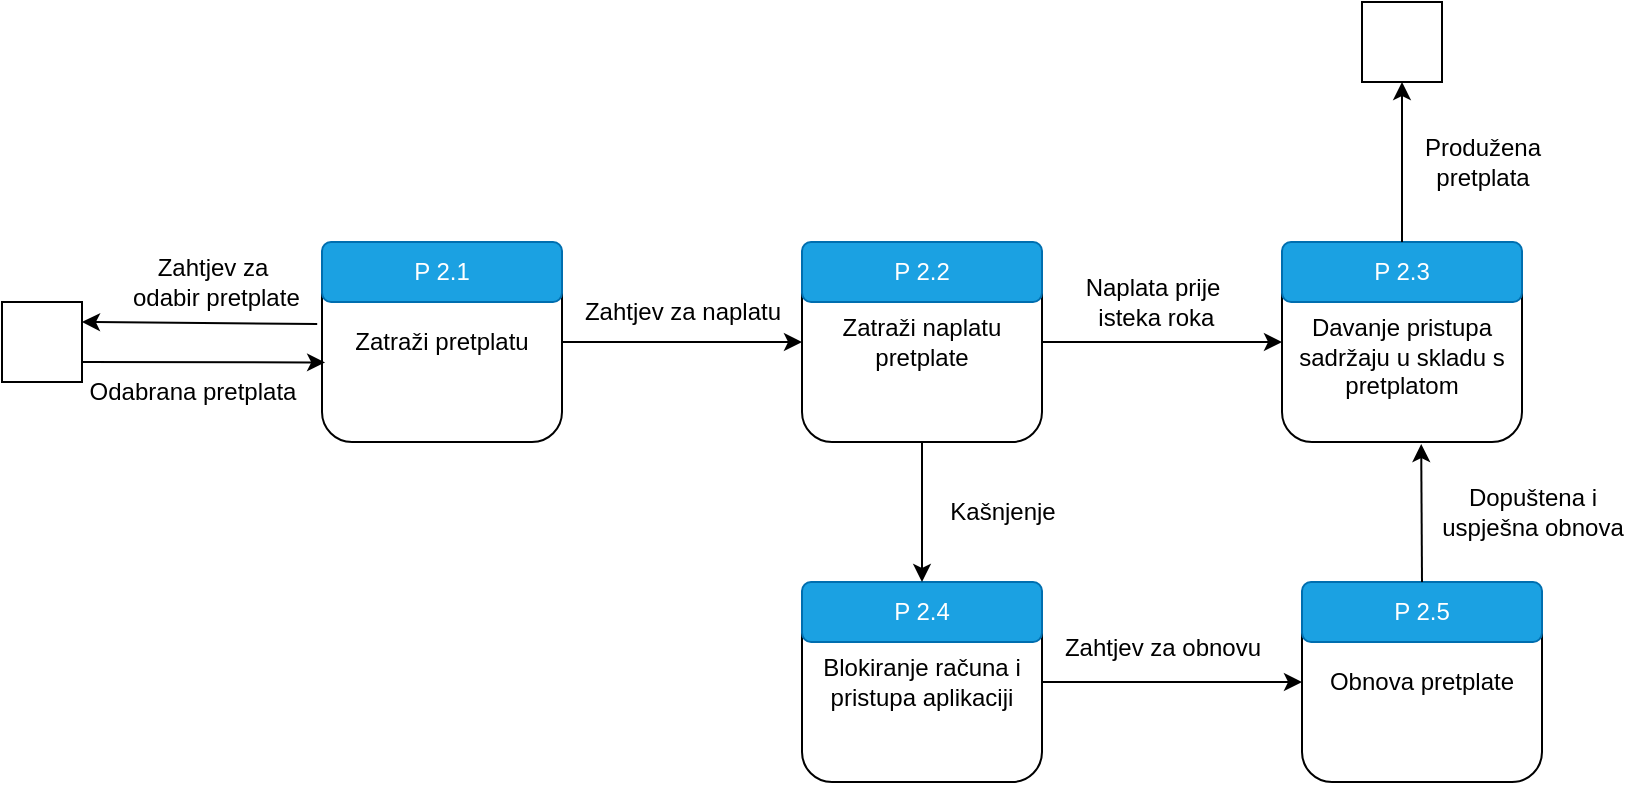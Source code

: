 <mxfile version="21.6.8" type="google">
  <diagram name="Page-1" id="jcsfvS0df8hI-x60VDg-">
    <mxGraphModel grid="1" page="1" gridSize="10" guides="1" tooltips="1" connect="1" arrows="1" fold="1" pageScale="1" pageWidth="827" pageHeight="1169" math="0" shadow="0">
      <root>
        <mxCell id="0" />
        <mxCell id="1" parent="0" />
        <mxCell id="tl7a3gq7mXf6yhrT7CLf-1" value="Zatraži pretplatu" style="rounded=1;whiteSpace=wrap;html=1;" vertex="1" parent="1">
          <mxGeometry x="190" y="260" width="120" height="100" as="geometry" />
        </mxCell>
        <mxCell id="tl7a3gq7mXf6yhrT7CLf-2" value="" style="rounded=0;whiteSpace=wrap;html=1;" vertex="1" parent="1">
          <mxGeometry x="30" y="290" width="40" height="40" as="geometry" />
        </mxCell>
        <mxCell id="tl7a3gq7mXf6yhrT7CLf-3" value="P 2.1" style="rounded=1;whiteSpace=wrap;html=1;fillColor=#1ba1e2;strokeColor=#006EAF;fontColor=#ffffff;" vertex="1" parent="1">
          <mxGeometry x="190" y="260" width="120" height="30" as="geometry" />
        </mxCell>
        <mxCell id="tl7a3gq7mXf6yhrT7CLf-4" value="" style="endArrow=classic;html=1;rounded=0;exitX=-0.02;exitY=0.41;exitDx=0;exitDy=0;entryX=1;entryY=0.25;entryDx=0;entryDy=0;exitPerimeter=0;" edge="1" parent="1" source="tl7a3gq7mXf6yhrT7CLf-1" target="tl7a3gq7mXf6yhrT7CLf-2">
          <mxGeometry width="50" height="50" relative="1" as="geometry">
            <mxPoint x="110" y="330" as="sourcePoint" />
            <mxPoint x="160" y="280" as="targetPoint" />
          </mxGeometry>
        </mxCell>
        <mxCell id="tl7a3gq7mXf6yhrT7CLf-5" value="Zahtjev za&lt;br&gt;&amp;nbsp;odabir pretplate" style="text;html=1;align=center;verticalAlign=middle;resizable=0;points=[];autosize=1;strokeColor=none;fillColor=none;" vertex="1" parent="1">
          <mxGeometry x="80" y="260" width="110" height="40" as="geometry" />
        </mxCell>
        <mxCell id="tl7a3gq7mXf6yhrT7CLf-6" value="" style="endArrow=classic;html=1;rounded=0;exitX=1;exitY=0.75;exitDx=0;exitDy=0;entryX=0.013;entryY=0.602;entryDx=0;entryDy=0;entryPerimeter=0;" edge="1" parent="1" source="tl7a3gq7mXf6yhrT7CLf-2" target="tl7a3gq7mXf6yhrT7CLf-1">
          <mxGeometry width="50" height="50" relative="1" as="geometry">
            <mxPoint x="390" y="330" as="sourcePoint" />
            <mxPoint x="440" y="280" as="targetPoint" />
          </mxGeometry>
        </mxCell>
        <mxCell id="tl7a3gq7mXf6yhrT7CLf-7" value="Odabrana pretplata" style="text;html=1;align=center;verticalAlign=middle;resizable=0;points=[];autosize=1;strokeColor=none;fillColor=none;" vertex="1" parent="1">
          <mxGeometry x="60" y="320" width="130" height="30" as="geometry" />
        </mxCell>
        <mxCell id="tl7a3gq7mXf6yhrT7CLf-8" value="Zatraži naplatu pretplate" style="rounded=1;whiteSpace=wrap;html=1;" vertex="1" parent="1">
          <mxGeometry x="430" y="260" width="120" height="100" as="geometry" />
        </mxCell>
        <mxCell id="tl7a3gq7mXf6yhrT7CLf-9" value="P 2.2" style="rounded=1;whiteSpace=wrap;html=1;fillColor=#1ba1e2;fontColor=#ffffff;strokeColor=#006EAF;" vertex="1" parent="1">
          <mxGeometry x="430" y="260" width="120" height="30" as="geometry" />
        </mxCell>
        <mxCell id="tl7a3gq7mXf6yhrT7CLf-10" value="" style="endArrow=classic;html=1;rounded=0;exitX=1;exitY=0.5;exitDx=0;exitDy=0;entryX=0;entryY=0.5;entryDx=0;entryDy=0;" edge="1" parent="1" source="tl7a3gq7mXf6yhrT7CLf-1" target="tl7a3gq7mXf6yhrT7CLf-8">
          <mxGeometry width="50" height="50" relative="1" as="geometry">
            <mxPoint x="390" y="330" as="sourcePoint" />
            <mxPoint x="440" y="280" as="targetPoint" />
          </mxGeometry>
        </mxCell>
        <mxCell id="tl7a3gq7mXf6yhrT7CLf-11" value="Zahtjev za naplatu" style="text;html=1;align=center;verticalAlign=middle;resizable=0;points=[];autosize=1;strokeColor=none;fillColor=none;" vertex="1" parent="1">
          <mxGeometry x="310" y="280" width="120" height="30" as="geometry" />
        </mxCell>
        <mxCell id="tl7a3gq7mXf6yhrT7CLf-12" value="&lt;br&gt;Davanje pristupa sadržaju u skladu s pretplatom" style="rounded=1;whiteSpace=wrap;html=1;" vertex="1" parent="1">
          <mxGeometry x="670" y="260" width="120" height="100" as="geometry" />
        </mxCell>
        <mxCell id="tl7a3gq7mXf6yhrT7CLf-13" value="P 2.3" style="rounded=1;whiteSpace=wrap;html=1;fillColor=#1ba1e2;fontColor=#ffffff;strokeColor=#006EAF;" vertex="1" parent="1">
          <mxGeometry x="670" y="260" width="120" height="30" as="geometry" />
        </mxCell>
        <mxCell id="tl7a3gq7mXf6yhrT7CLf-14" value="" style="endArrow=classic;html=1;rounded=0;exitX=1;exitY=0.5;exitDx=0;exitDy=0;entryX=0;entryY=0.5;entryDx=0;entryDy=0;" edge="1" parent="1" source="tl7a3gq7mXf6yhrT7CLf-8" target="tl7a3gq7mXf6yhrT7CLf-12">
          <mxGeometry width="50" height="50" relative="1" as="geometry">
            <mxPoint x="390" y="330" as="sourcePoint" />
            <mxPoint x="440" y="280" as="targetPoint" />
          </mxGeometry>
        </mxCell>
        <mxCell id="tl7a3gq7mXf6yhrT7CLf-15" value="Naplata prije&lt;br&gt;&amp;nbsp;isteka roka" style="text;html=1;align=center;verticalAlign=middle;resizable=0;points=[];autosize=1;strokeColor=none;fillColor=none;" vertex="1" parent="1">
          <mxGeometry x="560" y="270" width="90" height="40" as="geometry" />
        </mxCell>
        <mxCell id="tl7a3gq7mXf6yhrT7CLf-16" value="" style="endArrow=classic;html=1;rounded=0;exitX=0.5;exitY=0;exitDx=0;exitDy=0;" edge="1" parent="1" source="tl7a3gq7mXf6yhrT7CLf-13">
          <mxGeometry width="50" height="50" relative="1" as="geometry">
            <mxPoint x="390" y="330" as="sourcePoint" />
            <mxPoint x="730" y="180" as="targetPoint" />
          </mxGeometry>
        </mxCell>
        <mxCell id="tl7a3gq7mXf6yhrT7CLf-19" value="Blokiranje računa i pristupa aplikaciji" style="rounded=1;whiteSpace=wrap;html=1;" vertex="1" parent="1">
          <mxGeometry x="430" y="430" width="120" height="100" as="geometry" />
        </mxCell>
        <mxCell id="tl7a3gq7mXf6yhrT7CLf-20" value="P 2.4" style="rounded=1;whiteSpace=wrap;html=1;fillColor=#1ba1e2;fontColor=#ffffff;strokeColor=#006EAF;" vertex="1" parent="1">
          <mxGeometry x="430" y="430" width="120" height="30" as="geometry" />
        </mxCell>
        <mxCell id="tl7a3gq7mXf6yhrT7CLf-21" value="" style="endArrow=classic;html=1;rounded=0;exitX=0.5;exitY=1;exitDx=0;exitDy=0;entryX=0.5;entryY=0;entryDx=0;entryDy=0;" edge="1" parent="1" source="tl7a3gq7mXf6yhrT7CLf-8" target="tl7a3gq7mXf6yhrT7CLf-20">
          <mxGeometry width="50" height="50" relative="1" as="geometry">
            <mxPoint x="390" y="430" as="sourcePoint" />
            <mxPoint x="440" y="380" as="targetPoint" />
          </mxGeometry>
        </mxCell>
        <mxCell id="tl7a3gq7mXf6yhrT7CLf-22" value="Kašnjenje" style="text;html=1;align=center;verticalAlign=middle;resizable=0;points=[];autosize=1;strokeColor=none;fillColor=none;" vertex="1" parent="1">
          <mxGeometry x="490" y="380" width="80" height="30" as="geometry" />
        </mxCell>
        <mxCell id="tl7a3gq7mXf6yhrT7CLf-23" value="" style="endArrow=classic;html=1;rounded=0;exitX=1;exitY=0.5;exitDx=0;exitDy=0;" edge="1" parent="1" source="tl7a3gq7mXf6yhrT7CLf-19">
          <mxGeometry width="50" height="50" relative="1" as="geometry">
            <mxPoint x="390" y="430" as="sourcePoint" />
            <mxPoint x="680" y="480" as="targetPoint" />
          </mxGeometry>
        </mxCell>
        <mxCell id="tl7a3gq7mXf6yhrT7CLf-24" value="Obnova pretplate" style="rounded=1;whiteSpace=wrap;html=1;" vertex="1" parent="1">
          <mxGeometry x="680" y="430" width="120" height="100" as="geometry" />
        </mxCell>
        <mxCell id="tl7a3gq7mXf6yhrT7CLf-25" value="P 2.5" style="rounded=1;whiteSpace=wrap;html=1;fillColor=#1ba1e2;fontColor=#ffffff;strokeColor=#006EAF;" vertex="1" parent="1">
          <mxGeometry x="680" y="430" width="120" height="30" as="geometry" />
        </mxCell>
        <mxCell id="tl7a3gq7mXf6yhrT7CLf-26" value="Zahtjev za obnovu" style="text;html=1;align=center;verticalAlign=middle;resizable=0;points=[];autosize=1;strokeColor=none;fillColor=none;" vertex="1" parent="1">
          <mxGeometry x="550" y="448" width="120" height="30" as="geometry" />
        </mxCell>
        <mxCell id="tl7a3gq7mXf6yhrT7CLf-27" value="" style="endArrow=classic;html=1;rounded=0;exitX=0.5;exitY=0;exitDx=0;exitDy=0;entryX=0.58;entryY=1.01;entryDx=0;entryDy=0;entryPerimeter=0;" edge="1" parent="1" source="tl7a3gq7mXf6yhrT7CLf-25" target="tl7a3gq7mXf6yhrT7CLf-12">
          <mxGeometry width="50" height="50" relative="1" as="geometry">
            <mxPoint x="390" y="330" as="sourcePoint" />
            <mxPoint x="440" y="280" as="targetPoint" />
          </mxGeometry>
        </mxCell>
        <mxCell id="tl7a3gq7mXf6yhrT7CLf-28" value="Dopuštena i &lt;br&gt;uspješna obnova" style="text;html=1;align=center;verticalAlign=middle;resizable=0;points=[];autosize=1;strokeColor=none;fillColor=none;" vertex="1" parent="1">
          <mxGeometry x="740" y="375" width="110" height="40" as="geometry" />
        </mxCell>
        <mxCell id="tl7a3gq7mXf6yhrT7CLf-29" value="" style="rounded=0;whiteSpace=wrap;html=1;" vertex="1" parent="1">
          <mxGeometry x="710" y="140" width="40" height="40" as="geometry" />
        </mxCell>
        <mxCell id="tl7a3gq7mXf6yhrT7CLf-30" value="Produžena &lt;br&gt;pretplata" style="text;html=1;align=center;verticalAlign=middle;resizable=0;points=[];autosize=1;strokeColor=none;fillColor=none;" vertex="1" parent="1">
          <mxGeometry x="730" y="200" width="80" height="40" as="geometry" />
        </mxCell>
      </root>
    </mxGraphModel>
  </diagram>
</mxfile>
